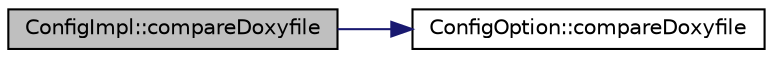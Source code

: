 digraph "ConfigImpl::compareDoxyfile"
{
 // LATEX_PDF_SIZE
  edge [fontname="Helvetica",fontsize="10",labelfontname="Helvetica",labelfontsize="10"];
  node [fontname="Helvetica",fontsize="10",shape=record];
  rankdir="LR";
  Node1 [label="ConfigImpl::compareDoxyfile",height=0.2,width=0.4,color="black", fillcolor="grey75", style="filled", fontcolor="black",tooltip=" "];
  Node1 -> Node2 [color="midnightblue",fontsize="10",style="solid"];
  Node2 [label="ConfigOption::compareDoxyfile",height=0.2,width=0.4,color="black", fillcolor="white", style="filled",URL="$classConfigOption.html#a2cb1ed2a9d82594e3e90425cea09ed84",tooltip=" "];
}
